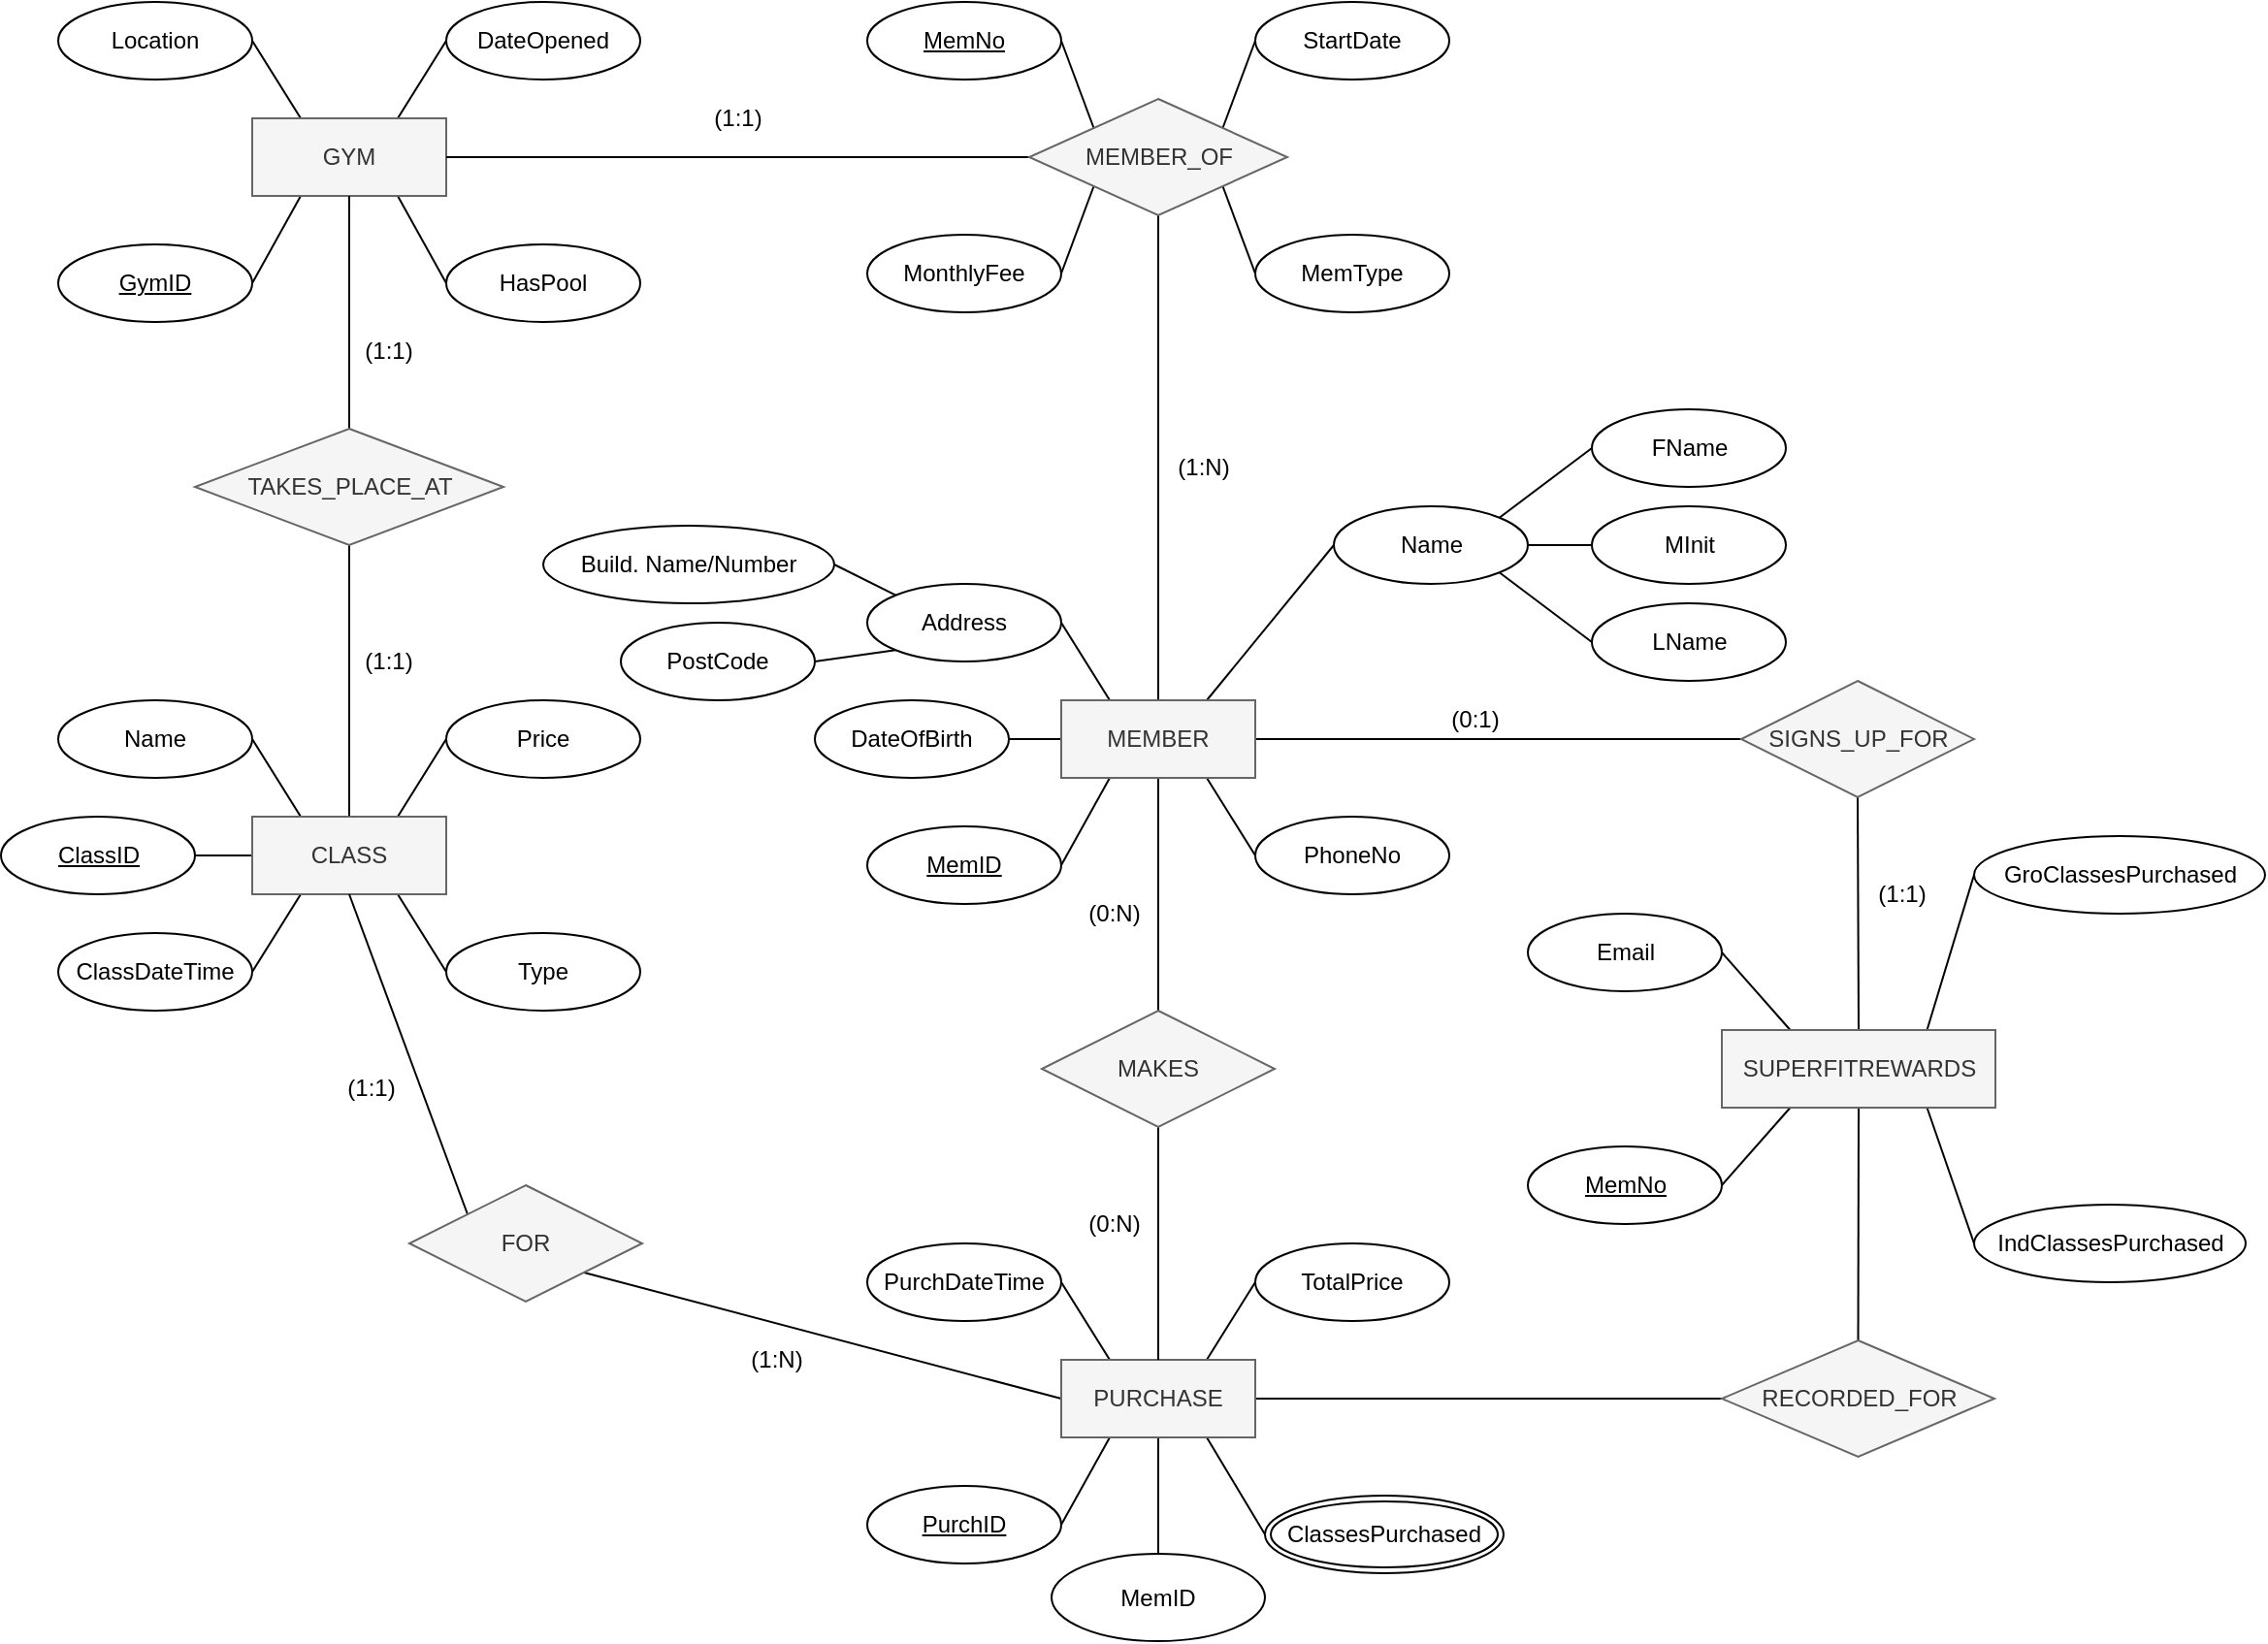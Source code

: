 <mxfile version="14.4.0" type="github">
  <diagram id="R2lEEEUBdFMjLlhIrx00" name="Page-1">
    <mxGraphModel dx="1953" dy="656" grid="1" gridSize="10" guides="1" tooltips="1" connect="1" arrows="1" fold="1" page="1" pageScale="1" pageWidth="827" pageHeight="1169" math="0" shadow="0" extFonts="Permanent Marker^https://fonts.googleapis.com/css?family=Permanent+Marker">
      <root>
        <mxCell id="0" />
        <mxCell id="1" parent="0" />
        <mxCell id="dDWBz8e4I7Z4TFTTQ-KN-4" style="rounded=0;orthogonalLoop=1;jettySize=auto;html=1;entryX=1;entryY=0.5;entryDx=0;entryDy=0;exitX=0.25;exitY=1;exitDx=0;exitDy=0;endArrow=none;endFill=0;" edge="1" parent="1" source="dDWBz8e4I7Z4TFTTQ-KN-2" target="dDWBz8e4I7Z4TFTTQ-KN-3">
          <mxGeometry relative="1" as="geometry" />
        </mxCell>
        <mxCell id="dDWBz8e4I7Z4TFTTQ-KN-9" style="rounded=0;orthogonalLoop=1;jettySize=auto;html=1;exitX=0.25;exitY=0;exitDx=0;exitDy=0;entryX=1;entryY=0.5;entryDx=0;entryDy=0;endArrow=none;endFill=0;" edge="1" parent="1" source="dDWBz8e4I7Z4TFTTQ-KN-2" target="dDWBz8e4I7Z4TFTTQ-KN-6">
          <mxGeometry relative="1" as="geometry" />
        </mxCell>
        <mxCell id="dDWBz8e4I7Z4TFTTQ-KN-10" style="rounded=0;orthogonalLoop=1;jettySize=auto;html=1;exitX=0.75;exitY=0;exitDx=0;exitDy=0;entryX=0;entryY=0.5;entryDx=0;entryDy=0;endArrow=none;endFill=0;" edge="1" parent="1" source="dDWBz8e4I7Z4TFTTQ-KN-2" target="dDWBz8e4I7Z4TFTTQ-KN-7">
          <mxGeometry relative="1" as="geometry" />
        </mxCell>
        <mxCell id="dDWBz8e4I7Z4TFTTQ-KN-13" style="rounded=0;orthogonalLoop=1;jettySize=auto;html=1;entryX=0;entryY=0.5;entryDx=0;entryDy=0;exitX=0.75;exitY=1;exitDx=0;exitDy=0;endArrow=none;endFill=0;" edge="1" parent="1" source="dDWBz8e4I7Z4TFTTQ-KN-2" target="dDWBz8e4I7Z4TFTTQ-KN-12">
          <mxGeometry relative="1" as="geometry" />
        </mxCell>
        <mxCell id="dDWBz8e4I7Z4TFTTQ-KN-2" value="GYM" style="whiteSpace=wrap;html=1;align=center;fillColor=#f5f5f5;strokeColor=#666666;fontColor=#333333;" vertex="1" parent="1">
          <mxGeometry x="-50" y="120" width="100" height="40" as="geometry" />
        </mxCell>
        <mxCell id="dDWBz8e4I7Z4TFTTQ-KN-3" value="GymID" style="ellipse;whiteSpace=wrap;html=1;align=center;fontStyle=4;" vertex="1" parent="1">
          <mxGeometry x="-150" y="185" width="100" height="40" as="geometry" />
        </mxCell>
        <mxCell id="dDWBz8e4I7Z4TFTTQ-KN-6" value="Location" style="ellipse;whiteSpace=wrap;html=1;align=center;" vertex="1" parent="1">
          <mxGeometry x="-150" y="60" width="100" height="40" as="geometry" />
        </mxCell>
        <mxCell id="dDWBz8e4I7Z4TFTTQ-KN-7" value="DateOpened" style="ellipse;whiteSpace=wrap;html=1;align=center;" vertex="1" parent="1">
          <mxGeometry x="50" y="60" width="100" height="40" as="geometry" />
        </mxCell>
        <mxCell id="dDWBz8e4I7Z4TFTTQ-KN-41" style="rounded=0;orthogonalLoop=1;jettySize=auto;html=1;exitX=0.25;exitY=0;exitDx=0;exitDy=0;entryX=1;entryY=0.5;entryDx=0;entryDy=0;endArrow=none;endFill=0;" edge="1" parent="1" source="dDWBz8e4I7Z4TFTTQ-KN-11" target="dDWBz8e4I7Z4TFTTQ-KN-17">
          <mxGeometry relative="1" as="geometry" />
        </mxCell>
        <mxCell id="dDWBz8e4I7Z4TFTTQ-KN-42" style="rounded=0;orthogonalLoop=1;jettySize=auto;html=1;exitX=0.25;exitY=1;exitDx=0;exitDy=0;entryX=1;entryY=0.5;entryDx=0;entryDy=0;endArrow=none;endFill=0;" edge="1" parent="1" source="dDWBz8e4I7Z4TFTTQ-KN-11" target="dDWBz8e4I7Z4TFTTQ-KN-18">
          <mxGeometry relative="1" as="geometry" />
        </mxCell>
        <mxCell id="dDWBz8e4I7Z4TFTTQ-KN-48" style="rounded=0;orthogonalLoop=1;jettySize=auto;html=1;exitX=0.75;exitY=1;exitDx=0;exitDy=0;entryX=0;entryY=0.5;entryDx=0;entryDy=0;endArrow=none;endFill=0;" edge="1" parent="1" source="dDWBz8e4I7Z4TFTTQ-KN-11" target="dDWBz8e4I7Z4TFTTQ-KN-47">
          <mxGeometry relative="1" as="geometry" />
        </mxCell>
        <mxCell id="dDWBz8e4I7Z4TFTTQ-KN-116" style="edgeStyle=none;orthogonalLoop=1;jettySize=auto;html=1;exitX=0.75;exitY=0;exitDx=0;exitDy=0;entryX=0;entryY=0.5;entryDx=0;entryDy=0;endArrow=none;endFill=0;strokeColor=#000000;" edge="1" parent="1" source="dDWBz8e4I7Z4TFTTQ-KN-11" target="dDWBz8e4I7Z4TFTTQ-KN-14">
          <mxGeometry relative="1" as="geometry" />
        </mxCell>
        <mxCell id="dDWBz8e4I7Z4TFTTQ-KN-120" style="edgeStyle=none;orthogonalLoop=1;jettySize=auto;html=1;exitX=0.5;exitY=1;exitDx=0;exitDy=0;entryX=0.5;entryY=0;entryDx=0;entryDy=0;endArrow=none;endFill=0;strokeColor=#000000;" edge="1" parent="1" source="dDWBz8e4I7Z4TFTTQ-KN-11" target="dDWBz8e4I7Z4TFTTQ-KN-119">
          <mxGeometry relative="1" as="geometry" />
        </mxCell>
        <mxCell id="dDWBz8e4I7Z4TFTTQ-KN-122" style="edgeStyle=none;orthogonalLoop=1;jettySize=auto;html=1;exitX=0.5;exitY=0;exitDx=0;exitDy=0;entryX=0.5;entryY=1;entryDx=0;entryDy=0;endArrow=none;endFill=0;strokeColor=#000000;" edge="1" parent="1" source="dDWBz8e4I7Z4TFTTQ-KN-11" target="dDWBz8e4I7Z4TFTTQ-KN-150">
          <mxGeometry relative="1" as="geometry">
            <mxPoint x="417" y="160" as="targetPoint" />
          </mxGeometry>
        </mxCell>
        <mxCell id="dDWBz8e4I7Z4TFTTQ-KN-131" style="edgeStyle=none;orthogonalLoop=1;jettySize=auto;html=1;exitX=0;exitY=0.5;exitDx=0;exitDy=0;entryX=1;entryY=0.5;entryDx=0;entryDy=0;endArrow=none;endFill=0;strokeColor=#000000;" edge="1" parent="1" source="dDWBz8e4I7Z4TFTTQ-KN-11" target="dDWBz8e4I7Z4TFTTQ-KN-50">
          <mxGeometry relative="1" as="geometry" />
        </mxCell>
        <mxCell id="dDWBz8e4I7Z4TFTTQ-KN-136" style="edgeStyle=none;orthogonalLoop=1;jettySize=auto;html=1;exitX=1;exitY=0.5;exitDx=0;exitDy=0;entryX=0;entryY=0.5;entryDx=0;entryDy=0;endArrow=none;endFill=0;strokeColor=#000000;" edge="1" parent="1" source="dDWBz8e4I7Z4TFTTQ-KN-11" target="dDWBz8e4I7Z4TFTTQ-KN-135">
          <mxGeometry relative="1" as="geometry" />
        </mxCell>
        <mxCell id="dDWBz8e4I7Z4TFTTQ-KN-11" value="MEMBER" style="whiteSpace=wrap;html=1;align=center;fillColor=#f5f5f5;strokeColor=#666666;fontColor=#333333;" vertex="1" parent="1">
          <mxGeometry x="367" y="420" width="100" height="40" as="geometry" />
        </mxCell>
        <mxCell id="dDWBz8e4I7Z4TFTTQ-KN-12" value="HasPool" style="ellipse;whiteSpace=wrap;html=1;align=center;" vertex="1" parent="1">
          <mxGeometry x="50" y="185" width="100" height="40" as="geometry" />
        </mxCell>
        <mxCell id="dDWBz8e4I7Z4TFTTQ-KN-54" style="rounded=0;orthogonalLoop=1;jettySize=auto;html=1;exitX=1;exitY=0;exitDx=0;exitDy=0;entryX=0;entryY=0.5;entryDx=0;entryDy=0;endArrow=none;endFill=0;" edge="1" parent="1" source="dDWBz8e4I7Z4TFTTQ-KN-14" target="dDWBz8e4I7Z4TFTTQ-KN-51">
          <mxGeometry relative="1" as="geometry" />
        </mxCell>
        <mxCell id="dDWBz8e4I7Z4TFTTQ-KN-55" style="rounded=0;orthogonalLoop=1;jettySize=auto;html=1;exitX=1;exitY=0.5;exitDx=0;exitDy=0;entryX=0;entryY=0.5;entryDx=0;entryDy=0;endArrow=none;endFill=0;" edge="1" parent="1" source="dDWBz8e4I7Z4TFTTQ-KN-14" target="dDWBz8e4I7Z4TFTTQ-KN-52">
          <mxGeometry relative="1" as="geometry" />
        </mxCell>
        <mxCell id="dDWBz8e4I7Z4TFTTQ-KN-77" style="rounded=0;orthogonalLoop=1;jettySize=auto;html=1;exitX=1;exitY=1;exitDx=0;exitDy=0;entryX=0;entryY=0.5;entryDx=0;entryDy=0;endArrow=none;endFill=0;" edge="1" parent="1" source="dDWBz8e4I7Z4TFTTQ-KN-14" target="dDWBz8e4I7Z4TFTTQ-KN-53">
          <mxGeometry relative="1" as="geometry" />
        </mxCell>
        <mxCell id="dDWBz8e4I7Z4TFTTQ-KN-14" value="Name" style="ellipse;whiteSpace=wrap;html=1;align=center;" vertex="1" parent="1">
          <mxGeometry x="507.5" y="320" width="100" height="40" as="geometry" />
        </mxCell>
        <mxCell id="dDWBz8e4I7Z4TFTTQ-KN-143" style="edgeStyle=none;orthogonalLoop=1;jettySize=auto;html=1;exitX=0;exitY=1;exitDx=0;exitDy=0;entryX=1;entryY=0.5;entryDx=0;entryDy=0;endArrow=none;endFill=0;strokeColor=#000000;" edge="1" parent="1" source="dDWBz8e4I7Z4TFTTQ-KN-17" target="dDWBz8e4I7Z4TFTTQ-KN-142">
          <mxGeometry relative="1" as="geometry" />
        </mxCell>
        <mxCell id="dDWBz8e4I7Z4TFTTQ-KN-144" style="edgeStyle=none;orthogonalLoop=1;jettySize=auto;html=1;exitX=0;exitY=0;exitDx=0;exitDy=0;entryX=1;entryY=0.5;entryDx=0;entryDy=0;endArrow=none;endFill=0;strokeColor=#000000;" edge="1" parent="1" source="dDWBz8e4I7Z4TFTTQ-KN-17" target="dDWBz8e4I7Z4TFTTQ-KN-141">
          <mxGeometry relative="1" as="geometry" />
        </mxCell>
        <mxCell id="dDWBz8e4I7Z4TFTTQ-KN-17" value="Address" style="ellipse;whiteSpace=wrap;html=1;align=center;" vertex="1" parent="1">
          <mxGeometry x="267" y="360" width="100" height="40" as="geometry" />
        </mxCell>
        <mxCell id="dDWBz8e4I7Z4TFTTQ-KN-18" value="MemID" style="ellipse;whiteSpace=wrap;html=1;align=center;fontStyle=4;" vertex="1" parent="1">
          <mxGeometry x="267" y="485" width="100" height="40" as="geometry" />
        </mxCell>
        <mxCell id="dDWBz8e4I7Z4TFTTQ-KN-22" value="MemNo" style="ellipse;whiteSpace=wrap;html=1;align=center;fontStyle=4;" vertex="1" parent="1">
          <mxGeometry x="267" y="60" width="100" height="40" as="geometry" />
        </mxCell>
        <mxCell id="dDWBz8e4I7Z4TFTTQ-KN-24" value="StartDate" style="ellipse;whiteSpace=wrap;html=1;align=center;" vertex="1" parent="1">
          <mxGeometry x="467" y="60" width="100" height="40" as="geometry" />
        </mxCell>
        <mxCell id="dDWBz8e4I7Z4TFTTQ-KN-26" value="MonthlyFee" style="ellipse;whiteSpace=wrap;html=1;align=center;" vertex="1" parent="1">
          <mxGeometry x="267" y="180" width="100" height="40" as="geometry" />
        </mxCell>
        <mxCell id="dDWBz8e4I7Z4TFTTQ-KN-29" style="rounded=0;orthogonalLoop=1;jettySize=auto;html=1;exitX=0;exitY=0;exitDx=0;exitDy=0;entryX=1;entryY=0.5;entryDx=0;entryDy=0;endArrow=none;endFill=0;" edge="1" parent="1" source="dDWBz8e4I7Z4TFTTQ-KN-150" target="dDWBz8e4I7Z4TFTTQ-KN-22">
          <mxGeometry relative="1" as="geometry">
            <mxPoint x="392" y="120" as="sourcePoint" />
          </mxGeometry>
        </mxCell>
        <mxCell id="dDWBz8e4I7Z4TFTTQ-KN-30" style="rounded=0;orthogonalLoop=1;jettySize=auto;html=1;exitX=1;exitY=0;exitDx=0;exitDy=0;entryX=0;entryY=0.5;entryDx=0;entryDy=0;endArrow=none;endFill=0;" edge="1" parent="1" source="dDWBz8e4I7Z4TFTTQ-KN-150" target="dDWBz8e4I7Z4TFTTQ-KN-24">
          <mxGeometry relative="1" as="geometry">
            <mxPoint x="442" y="120" as="sourcePoint" />
          </mxGeometry>
        </mxCell>
        <mxCell id="dDWBz8e4I7Z4TFTTQ-KN-31" style="rounded=0;orthogonalLoop=1;jettySize=auto;html=1;exitX=0;exitY=1;exitDx=0;exitDy=0;entryX=1;entryY=0.5;entryDx=0;entryDy=0;endArrow=none;endFill=0;" edge="1" parent="1" source="dDWBz8e4I7Z4TFTTQ-KN-150" target="dDWBz8e4I7Z4TFTTQ-KN-26">
          <mxGeometry relative="1" as="geometry">
            <mxPoint x="392" y="160" as="sourcePoint" />
          </mxGeometry>
        </mxCell>
        <mxCell id="dDWBz8e4I7Z4TFTTQ-KN-32" style="rounded=0;orthogonalLoop=1;jettySize=auto;html=1;exitX=1;exitY=1;exitDx=0;exitDy=0;entryX=0;entryY=0.5;entryDx=0;entryDy=0;endArrow=none;endFill=0;" edge="1" parent="1" source="dDWBz8e4I7Z4TFTTQ-KN-150" target="dDWBz8e4I7Z4TFTTQ-KN-43">
          <mxGeometry relative="1" as="geometry">
            <mxPoint x="442" y="160" as="sourcePoint" />
            <mxPoint x="467" y="200.0" as="targetPoint" />
          </mxGeometry>
        </mxCell>
        <mxCell id="dDWBz8e4I7Z4TFTTQ-KN-43" value="MemType" style="ellipse;whiteSpace=wrap;html=1;align=center;" vertex="1" parent="1">
          <mxGeometry x="467" y="180" width="100" height="40" as="geometry" />
        </mxCell>
        <mxCell id="dDWBz8e4I7Z4TFTTQ-KN-47" value="PhoneNo" style="ellipse;whiteSpace=wrap;html=1;align=center;" vertex="1" parent="1">
          <mxGeometry x="467" y="480" width="100" height="40" as="geometry" />
        </mxCell>
        <mxCell id="dDWBz8e4I7Z4TFTTQ-KN-50" value="DateOfBirth" style="ellipse;whiteSpace=wrap;html=1;align=center;" vertex="1" parent="1">
          <mxGeometry x="240" y="420" width="100" height="40" as="geometry" />
        </mxCell>
        <mxCell id="dDWBz8e4I7Z4TFTTQ-KN-51" value="FName" style="ellipse;whiteSpace=wrap;html=1;align=center;" vertex="1" parent="1">
          <mxGeometry x="640.5" y="270" width="100" height="40" as="geometry" />
        </mxCell>
        <mxCell id="dDWBz8e4I7Z4TFTTQ-KN-52" value="MInit" style="ellipse;whiteSpace=wrap;html=1;align=center;" vertex="1" parent="1">
          <mxGeometry x="640.5" y="320" width="100" height="40" as="geometry" />
        </mxCell>
        <mxCell id="dDWBz8e4I7Z4TFTTQ-KN-53" value="LName" style="ellipse;whiteSpace=wrap;html=1;align=center;" vertex="1" parent="1">
          <mxGeometry x="640.5" y="370" width="100" height="40" as="geometry" />
        </mxCell>
        <mxCell id="dDWBz8e4I7Z4TFTTQ-KN-60" style="rounded=0;orthogonalLoop=1;jettySize=auto;html=1;exitX=0.25;exitY=0;exitDx=0;exitDy=0;entryX=1;entryY=0.5;entryDx=0;entryDy=0;endArrow=none;endFill=0;" edge="1" parent="1" source="dDWBz8e4I7Z4TFTTQ-KN-58" target="dDWBz8e4I7Z4TFTTQ-KN-59">
          <mxGeometry relative="1" as="geometry" />
        </mxCell>
        <mxCell id="dDWBz8e4I7Z4TFTTQ-KN-62" style="rounded=0;orthogonalLoop=1;jettySize=auto;html=1;exitX=0.75;exitY=0;exitDx=0;exitDy=0;entryX=0;entryY=0.5;entryDx=0;entryDy=0;endArrow=none;endFill=0;" edge="1" parent="1" source="dDWBz8e4I7Z4TFTTQ-KN-58" target="dDWBz8e4I7Z4TFTTQ-KN-61">
          <mxGeometry relative="1" as="geometry" />
        </mxCell>
        <mxCell id="dDWBz8e4I7Z4TFTTQ-KN-64" style="rounded=0;orthogonalLoop=1;jettySize=auto;html=1;exitX=0.75;exitY=1;exitDx=0;exitDy=0;entryX=0;entryY=0.5;entryDx=0;entryDy=0;endArrow=none;endFill=0;" edge="1" parent="1" source="dDWBz8e4I7Z4TFTTQ-KN-58" target="dDWBz8e4I7Z4TFTTQ-KN-63">
          <mxGeometry relative="1" as="geometry" />
        </mxCell>
        <mxCell id="dDWBz8e4I7Z4TFTTQ-KN-66" style="rounded=0;orthogonalLoop=1;jettySize=auto;html=1;exitX=0.25;exitY=1;exitDx=0;exitDy=0;entryX=1;entryY=0.5;entryDx=0;entryDy=0;endArrow=none;endFill=0;" edge="1" parent="1" source="dDWBz8e4I7Z4TFTTQ-KN-58" target="dDWBz8e4I7Z4TFTTQ-KN-65">
          <mxGeometry relative="1" as="geometry" />
        </mxCell>
        <mxCell id="dDWBz8e4I7Z4TFTTQ-KN-126" style="edgeStyle=none;orthogonalLoop=1;jettySize=auto;html=1;exitX=0.5;exitY=0;exitDx=0;exitDy=0;entryX=0.5;entryY=1;entryDx=0;entryDy=0;endArrow=none;endFill=0;strokeColor=#000000;" edge="1" parent="1" source="dDWBz8e4I7Z4TFTTQ-KN-58" target="dDWBz8e4I7Z4TFTTQ-KN-125">
          <mxGeometry relative="1" as="geometry" />
        </mxCell>
        <mxCell id="dDWBz8e4I7Z4TFTTQ-KN-134" style="edgeStyle=none;orthogonalLoop=1;jettySize=auto;html=1;exitX=0;exitY=0.5;exitDx=0;exitDy=0;entryX=1;entryY=0.5;entryDx=0;entryDy=0;endArrow=none;endFill=0;strokeColor=#000000;" edge="1" parent="1" source="dDWBz8e4I7Z4TFTTQ-KN-58" target="dDWBz8e4I7Z4TFTTQ-KN-133">
          <mxGeometry relative="1" as="geometry" />
        </mxCell>
        <mxCell id="dDWBz8e4I7Z4TFTTQ-KN-58" value="&lt;div&gt;CLASS&lt;/div&gt;" style="whiteSpace=wrap;html=1;align=center;fillColor=#f5f5f5;strokeColor=#666666;fontColor=#333333;" vertex="1" parent="1">
          <mxGeometry x="-50" y="480" width="100" height="40" as="geometry" />
        </mxCell>
        <mxCell id="dDWBz8e4I7Z4TFTTQ-KN-59" value="Name" style="ellipse;whiteSpace=wrap;html=1;align=center;" vertex="1" parent="1">
          <mxGeometry x="-150" y="420" width="100" height="40" as="geometry" />
        </mxCell>
        <mxCell id="dDWBz8e4I7Z4TFTTQ-KN-61" value="Price" style="ellipse;whiteSpace=wrap;html=1;align=center;" vertex="1" parent="1">
          <mxGeometry x="50" y="420" width="100" height="40" as="geometry" />
        </mxCell>
        <mxCell id="dDWBz8e4I7Z4TFTTQ-KN-63" value="Type" style="ellipse;whiteSpace=wrap;html=1;align=center;" vertex="1" parent="1">
          <mxGeometry x="50" y="540" width="100" height="40" as="geometry" />
        </mxCell>
        <mxCell id="dDWBz8e4I7Z4TFTTQ-KN-65" value="ClassDateTime" style="ellipse;whiteSpace=wrap;html=1;align=center;" vertex="1" parent="1">
          <mxGeometry x="-150" y="540" width="100" height="40" as="geometry" />
        </mxCell>
        <mxCell id="dDWBz8e4I7Z4TFTTQ-KN-67" style="rounded=0;orthogonalLoop=1;jettySize=auto;html=1;entryX=1;entryY=0.5;entryDx=0;entryDy=0;exitX=0.25;exitY=1;exitDx=0;exitDy=0;endArrow=none;endFill=0;" edge="1" parent="1" source="dDWBz8e4I7Z4TFTTQ-KN-71" target="dDWBz8e4I7Z4TFTTQ-KN-72">
          <mxGeometry relative="1" as="geometry" />
        </mxCell>
        <mxCell id="dDWBz8e4I7Z4TFTTQ-KN-68" style="rounded=0;orthogonalLoop=1;jettySize=auto;html=1;exitX=0.25;exitY=0;exitDx=0;exitDy=0;entryX=1;entryY=0.5;entryDx=0;entryDy=0;endArrow=none;endFill=0;" edge="1" parent="1" source="dDWBz8e4I7Z4TFTTQ-KN-71" target="dDWBz8e4I7Z4TFTTQ-KN-73">
          <mxGeometry relative="1" as="geometry" />
        </mxCell>
        <mxCell id="dDWBz8e4I7Z4TFTTQ-KN-69" style="rounded=0;orthogonalLoop=1;jettySize=auto;html=1;exitX=0.75;exitY=0;exitDx=0;exitDy=0;entryX=0;entryY=0.5;entryDx=0;entryDy=0;endArrow=none;endFill=0;" edge="1" parent="1" source="dDWBz8e4I7Z4TFTTQ-KN-71" target="dDWBz8e4I7Z4TFTTQ-KN-74">
          <mxGeometry relative="1" as="geometry" />
        </mxCell>
        <mxCell id="dDWBz8e4I7Z4TFTTQ-KN-70" style="rounded=0;orthogonalLoop=1;jettySize=auto;html=1;entryX=0;entryY=0.5;entryDx=0;entryDy=0;exitX=0.75;exitY=1;exitDx=0;exitDy=0;endArrow=none;endFill=0;" edge="1" parent="1" source="dDWBz8e4I7Z4TFTTQ-KN-71" target="dDWBz8e4I7Z4TFTTQ-KN-145">
          <mxGeometry relative="1" as="geometry">
            <mxPoint x="467.0" y="847.5" as="targetPoint" />
          </mxGeometry>
        </mxCell>
        <mxCell id="dDWBz8e4I7Z4TFTTQ-KN-117" style="edgeStyle=none;orthogonalLoop=1;jettySize=auto;html=1;exitX=0.5;exitY=1;exitDx=0;exitDy=0;entryX=0.5;entryY=0;entryDx=0;entryDy=0;endArrow=none;endFill=0;strokeColor=#000000;" edge="1" parent="1" source="dDWBz8e4I7Z4TFTTQ-KN-71" target="dDWBz8e4I7Z4TFTTQ-KN-80">
          <mxGeometry relative="1" as="geometry" />
        </mxCell>
        <mxCell id="dDWBz8e4I7Z4TFTTQ-KN-129" style="edgeStyle=none;orthogonalLoop=1;jettySize=auto;html=1;exitX=0;exitY=0.5;exitDx=0;exitDy=0;entryX=1;entryY=1;entryDx=0;entryDy=0;endArrow=none;endFill=0;strokeColor=#000000;" edge="1" parent="1" source="dDWBz8e4I7Z4TFTTQ-KN-71" target="dDWBz8e4I7Z4TFTTQ-KN-128">
          <mxGeometry relative="1" as="geometry" />
        </mxCell>
        <mxCell id="dDWBz8e4I7Z4TFTTQ-KN-140" style="edgeStyle=none;orthogonalLoop=1;jettySize=auto;html=1;exitX=1;exitY=0.5;exitDx=0;exitDy=0;endArrow=none;endFill=0;strokeColor=#000000;" edge="1" parent="1" source="dDWBz8e4I7Z4TFTTQ-KN-71" target="dDWBz8e4I7Z4TFTTQ-KN-138">
          <mxGeometry relative="1" as="geometry" />
        </mxCell>
        <mxCell id="dDWBz8e4I7Z4TFTTQ-KN-71" value="PURCHASE" style="whiteSpace=wrap;html=1;align=center;fillColor=#f5f5f5;strokeColor=#666666;fontColor=#333333;" vertex="1" parent="1">
          <mxGeometry x="367" y="760" width="100" height="40" as="geometry" />
        </mxCell>
        <mxCell id="dDWBz8e4I7Z4TFTTQ-KN-72" value="PurchID" style="ellipse;whiteSpace=wrap;html=1;align=center;fontStyle=4;" vertex="1" parent="1">
          <mxGeometry x="267" y="825" width="100" height="40" as="geometry" />
        </mxCell>
        <mxCell id="dDWBz8e4I7Z4TFTTQ-KN-73" value="PurchDateTime" style="ellipse;whiteSpace=wrap;html=1;align=center;" vertex="1" parent="1">
          <mxGeometry x="267" y="700" width="100" height="40" as="geometry" />
        </mxCell>
        <mxCell id="dDWBz8e4I7Z4TFTTQ-KN-74" value="TotalPrice" style="ellipse;whiteSpace=wrap;html=1;align=center;" vertex="1" parent="1">
          <mxGeometry x="467" y="700" width="100" height="40" as="geometry" />
        </mxCell>
        <mxCell id="dDWBz8e4I7Z4TFTTQ-KN-80" value="MemID" style="ellipse;whiteSpace=wrap;html=1;align=center;" vertex="1" parent="1">
          <mxGeometry x="362" y="860" width="110" height="45" as="geometry" />
        </mxCell>
        <mxCell id="dDWBz8e4I7Z4TFTTQ-KN-83" value="MemNo" style="ellipse;whiteSpace=wrap;html=1;align=center;fontStyle=4;" vertex="1" parent="1">
          <mxGeometry x="607.5" y="650" width="100" height="40" as="geometry" />
        </mxCell>
        <mxCell id="dDWBz8e4I7Z4TFTTQ-KN-84" value="IndClassesPurchased" style="ellipse;whiteSpace=wrap;html=1;align=center;" vertex="1" parent="1">
          <mxGeometry x="837.5" y="680" width="140" height="40" as="geometry" />
        </mxCell>
        <mxCell id="dDWBz8e4I7Z4TFTTQ-KN-97" style="rounded=0;orthogonalLoop=1;jettySize=auto;html=1;exitX=0.25;exitY=0;exitDx=0;exitDy=0;entryX=1;entryY=0.5;entryDx=0;entryDy=0;endArrow=none;endFill=0;" edge="1" parent="1" source="dDWBz8e4I7Z4TFTTQ-KN-90" target="dDWBz8e4I7Z4TFTTQ-KN-96">
          <mxGeometry relative="1" as="geometry" />
        </mxCell>
        <mxCell id="dDWBz8e4I7Z4TFTTQ-KN-98" style="rounded=0;orthogonalLoop=1;jettySize=auto;html=1;exitX=0.75;exitY=0;exitDx=0;exitDy=0;entryX=0;entryY=0.5;entryDx=0;entryDy=0;endArrow=none;endFill=0;" edge="1" parent="1" source="dDWBz8e4I7Z4TFTTQ-KN-90" target="dDWBz8e4I7Z4TFTTQ-KN-95">
          <mxGeometry relative="1" as="geometry" />
        </mxCell>
        <mxCell id="dDWBz8e4I7Z4TFTTQ-KN-99" style="rounded=0;orthogonalLoop=1;jettySize=auto;html=1;exitX=0.75;exitY=1;exitDx=0;exitDy=0;entryX=0;entryY=0.5;entryDx=0;entryDy=0;endArrow=none;endFill=0;" edge="1" parent="1" source="dDWBz8e4I7Z4TFTTQ-KN-90" target="dDWBz8e4I7Z4TFTTQ-KN-84">
          <mxGeometry relative="1" as="geometry" />
        </mxCell>
        <mxCell id="dDWBz8e4I7Z4TFTTQ-KN-101" style="rounded=0;orthogonalLoop=1;jettySize=auto;html=1;exitX=0.25;exitY=1;exitDx=0;exitDy=0;entryX=1;entryY=0.5;entryDx=0;entryDy=0;endArrow=none;endFill=0;" edge="1" parent="1" source="dDWBz8e4I7Z4TFTTQ-KN-90" target="dDWBz8e4I7Z4TFTTQ-KN-83">
          <mxGeometry relative="1" as="geometry" />
        </mxCell>
        <mxCell id="dDWBz8e4I7Z4TFTTQ-KN-137" style="edgeStyle=none;orthogonalLoop=1;jettySize=auto;html=1;exitX=0.5;exitY=0;exitDx=0;exitDy=0;entryX=0.5;entryY=1;entryDx=0;entryDy=0;endArrow=none;endFill=0;strokeColor=#000000;" edge="1" parent="1" source="dDWBz8e4I7Z4TFTTQ-KN-90" target="dDWBz8e4I7Z4TFTTQ-KN-135">
          <mxGeometry relative="1" as="geometry" />
        </mxCell>
        <mxCell id="dDWBz8e4I7Z4TFTTQ-KN-139" style="edgeStyle=none;orthogonalLoop=1;jettySize=auto;html=1;exitX=0.5;exitY=1;exitDx=0;exitDy=0;entryX=0.5;entryY=0;entryDx=0;entryDy=0;endArrow=none;endFill=0;strokeColor=#000000;" edge="1" parent="1" source="dDWBz8e4I7Z4TFTTQ-KN-90" target="dDWBz8e4I7Z4TFTTQ-KN-138">
          <mxGeometry relative="1" as="geometry" />
        </mxCell>
        <mxCell id="dDWBz8e4I7Z4TFTTQ-KN-90" value="SUPERFITREWARDS" style="whiteSpace=wrap;html=1;align=center;fillColor=#f5f5f5;strokeColor=#666666;fontColor=#333333;" vertex="1" parent="1">
          <mxGeometry x="707.5" y="590" width="141" height="40" as="geometry" />
        </mxCell>
        <mxCell id="dDWBz8e4I7Z4TFTTQ-KN-95" value="GroClassesPurchased" style="ellipse;whiteSpace=wrap;html=1;align=center;" vertex="1" parent="1">
          <mxGeometry x="837.5" y="490" width="150" height="40" as="geometry" />
        </mxCell>
        <mxCell id="dDWBz8e4I7Z4TFTTQ-KN-96" value="Email" style="ellipse;whiteSpace=wrap;html=1;align=center;" vertex="1" parent="1">
          <mxGeometry x="607.5" y="530" width="100" height="40" as="geometry" />
        </mxCell>
        <mxCell id="dDWBz8e4I7Z4TFTTQ-KN-121" style="edgeStyle=none;orthogonalLoop=1;jettySize=auto;html=1;exitX=0.5;exitY=1;exitDx=0;exitDy=0;entryX=0.5;entryY=0;entryDx=0;entryDy=0;endArrow=none;endFill=0;strokeColor=#000000;" edge="1" parent="1" source="dDWBz8e4I7Z4TFTTQ-KN-119" target="dDWBz8e4I7Z4TFTTQ-KN-71">
          <mxGeometry relative="1" as="geometry" />
        </mxCell>
        <mxCell id="dDWBz8e4I7Z4TFTTQ-KN-119" value="MAKES" style="shape=rhombus;perimeter=rhombusPerimeter;whiteSpace=wrap;html=1;align=center;fillColor=#f5f5f5;strokeColor=#666666;fontColor=#333333;" vertex="1" parent="1">
          <mxGeometry x="357" y="580" width="120" height="60" as="geometry" />
        </mxCell>
        <mxCell id="dDWBz8e4I7Z4TFTTQ-KN-124" style="rounded=0;orthogonalLoop=1;jettySize=auto;html=1;exitX=1;exitY=0.5;exitDx=0;exitDy=0;endArrow=none;endFill=0;entryX=0;entryY=0.5;entryDx=0;entryDy=0;" edge="1" parent="1" source="dDWBz8e4I7Z4TFTTQ-KN-2">
          <mxGeometry relative="1" as="geometry">
            <mxPoint x="100" y="140" as="sourcePoint" />
            <mxPoint x="367" y="140" as="targetPoint" />
          </mxGeometry>
        </mxCell>
        <mxCell id="dDWBz8e4I7Z4TFTTQ-KN-127" style="edgeStyle=none;orthogonalLoop=1;jettySize=auto;html=1;exitX=0.5;exitY=0;exitDx=0;exitDy=0;entryX=0.5;entryY=1;entryDx=0;entryDy=0;endArrow=none;endFill=0;strokeColor=#000000;" edge="1" parent="1" source="dDWBz8e4I7Z4TFTTQ-KN-125" target="dDWBz8e4I7Z4TFTTQ-KN-2">
          <mxGeometry relative="1" as="geometry" />
        </mxCell>
        <mxCell id="dDWBz8e4I7Z4TFTTQ-KN-125" value="TAKES_PLACE_AT" style="shape=rhombus;perimeter=rhombusPerimeter;whiteSpace=wrap;html=1;align=center;fillColor=#f5f5f5;strokeColor=#666666;fontColor=#333333;" vertex="1" parent="1">
          <mxGeometry x="-79.5" y="280" width="159" height="60" as="geometry" />
        </mxCell>
        <mxCell id="dDWBz8e4I7Z4TFTTQ-KN-130" style="edgeStyle=none;orthogonalLoop=1;jettySize=auto;html=1;exitX=0;exitY=0;exitDx=0;exitDy=0;entryX=0.5;entryY=1;entryDx=0;entryDy=0;endArrow=none;endFill=0;strokeColor=#000000;" edge="1" parent="1" source="dDWBz8e4I7Z4TFTTQ-KN-128" target="dDWBz8e4I7Z4TFTTQ-KN-58">
          <mxGeometry relative="1" as="geometry" />
        </mxCell>
        <mxCell id="dDWBz8e4I7Z4TFTTQ-KN-128" value="FOR" style="shape=rhombus;perimeter=rhombusPerimeter;whiteSpace=wrap;html=1;align=center;fillColor=#f5f5f5;strokeColor=#666666;fontColor=#333333;" vertex="1" parent="1">
          <mxGeometry x="31" y="670" width="120" height="60" as="geometry" />
        </mxCell>
        <mxCell id="dDWBz8e4I7Z4TFTTQ-KN-133" value="ClassID" style="ellipse;whiteSpace=wrap;html=1;align=center;fontStyle=4;" vertex="1" parent="1">
          <mxGeometry x="-179.5" y="480" width="100" height="40" as="geometry" />
        </mxCell>
        <mxCell id="dDWBz8e4I7Z4TFTTQ-KN-135" value="SIGNS_UP_FOR" style="shape=rhombus;perimeter=rhombusPerimeter;whiteSpace=wrap;html=1;align=center;fillColor=#f5f5f5;strokeColor=#666666;fontColor=#333333;" vertex="1" parent="1">
          <mxGeometry x="717.5" y="410" width="120" height="60" as="geometry" />
        </mxCell>
        <mxCell id="dDWBz8e4I7Z4TFTTQ-KN-138" value="RECORDED_FOR" style="shape=rhombus;perimeter=rhombusPerimeter;whiteSpace=wrap;html=1;align=center;fillColor=#f5f5f5;strokeColor=#666666;fontColor=#333333;" vertex="1" parent="1">
          <mxGeometry x="707.5" y="750" width="140.5" height="60" as="geometry" />
        </mxCell>
        <mxCell id="dDWBz8e4I7Z4TFTTQ-KN-141" value="Build. Name/Number" style="ellipse;whiteSpace=wrap;html=1;align=center;" vertex="1" parent="1">
          <mxGeometry x="100" y="330" width="150" height="40" as="geometry" />
        </mxCell>
        <mxCell id="dDWBz8e4I7Z4TFTTQ-KN-142" value="PostCode" style="ellipse;whiteSpace=wrap;html=1;align=center;" vertex="1" parent="1">
          <mxGeometry x="140" y="380" width="100" height="40" as="geometry" />
        </mxCell>
        <mxCell id="dDWBz8e4I7Z4TFTTQ-KN-145" value="ClassesPurchased" style="ellipse;shape=doubleEllipse;margin=3;whiteSpace=wrap;html=1;align=center;" vertex="1" parent="1">
          <mxGeometry x="472" y="830" width="123" height="40" as="geometry" />
        </mxCell>
        <mxCell id="dDWBz8e4I7Z4TFTTQ-KN-150" value="MEMBER_OF" style="shape=rhombus;perimeter=rhombusPerimeter;whiteSpace=wrap;html=1;align=center;fillColor=#f5f5f5;strokeColor=#666666;fontColor=#333333;" vertex="1" parent="1">
          <mxGeometry x="350.5" y="110" width="133" height="60" as="geometry" />
        </mxCell>
        <mxCell id="dDWBz8e4I7Z4TFTTQ-KN-151" value="(1:1)" style="text;html=1;align=center;verticalAlign=middle;resizable=0;points=[];autosize=1;" vertex="1" parent="1">
          <mxGeometry x="180" y="110" width="40" height="20" as="geometry" />
        </mxCell>
        <mxCell id="dDWBz8e4I7Z4TFTTQ-KN-152" value="(1:N)" style="text;html=1;align=center;verticalAlign=middle;resizable=0;points=[];autosize=1;" vertex="1" parent="1">
          <mxGeometry x="420" y="290" width="40" height="20" as="geometry" />
        </mxCell>
        <mxCell id="dDWBz8e4I7Z4TFTTQ-KN-153" value="(0:1)" style="text;html=1;align=center;verticalAlign=middle;resizable=0;points=[];autosize=1;" vertex="1" parent="1">
          <mxGeometry x="560" y="420" width="40" height="20" as="geometry" />
        </mxCell>
        <mxCell id="dDWBz8e4I7Z4TFTTQ-KN-154" value="(1:1)" style="text;html=1;align=center;verticalAlign=middle;resizable=0;points=[];autosize=1;" vertex="1" parent="1">
          <mxGeometry x="780" y="510" width="40" height="20" as="geometry" />
        </mxCell>
        <mxCell id="dDWBz8e4I7Z4TFTTQ-KN-155" value="(0:N)" style="text;html=1;align=center;verticalAlign=middle;resizable=0;points=[];autosize=1;" vertex="1" parent="1">
          <mxGeometry x="374" y="520" width="40" height="20" as="geometry" />
        </mxCell>
        <mxCell id="dDWBz8e4I7Z4TFTTQ-KN-156" value="(0:N)" style="text;html=1;align=center;verticalAlign=middle;resizable=0;points=[];autosize=1;" vertex="1" parent="1">
          <mxGeometry x="374" y="680" width="40" height="20" as="geometry" />
        </mxCell>
        <mxCell id="dDWBz8e4I7Z4TFTTQ-KN-157" value="(1:N)" style="text;html=1;align=center;verticalAlign=middle;resizable=0;points=[];autosize=1;" vertex="1" parent="1">
          <mxGeometry x="200" y="750" width="40" height="20" as="geometry" />
        </mxCell>
        <mxCell id="dDWBz8e4I7Z4TFTTQ-KN-158" value="(1:1)" style="text;html=1;align=center;verticalAlign=middle;resizable=0;points=[];autosize=1;" vertex="1" parent="1">
          <mxGeometry x="-9" y="610" width="40" height="20" as="geometry" />
        </mxCell>
        <mxCell id="dDWBz8e4I7Z4TFTTQ-KN-159" value="(1:1)" style="text;html=1;align=center;verticalAlign=middle;resizable=0;points=[];autosize=1;" vertex="1" parent="1">
          <mxGeometry y="390" width="40" height="20" as="geometry" />
        </mxCell>
        <mxCell id="dDWBz8e4I7Z4TFTTQ-KN-160" value="(1:1)" style="text;html=1;align=center;verticalAlign=middle;resizable=0;points=[];autosize=1;" vertex="1" parent="1">
          <mxGeometry y="230" width="40" height="20" as="geometry" />
        </mxCell>
      </root>
    </mxGraphModel>
  </diagram>
</mxfile>
